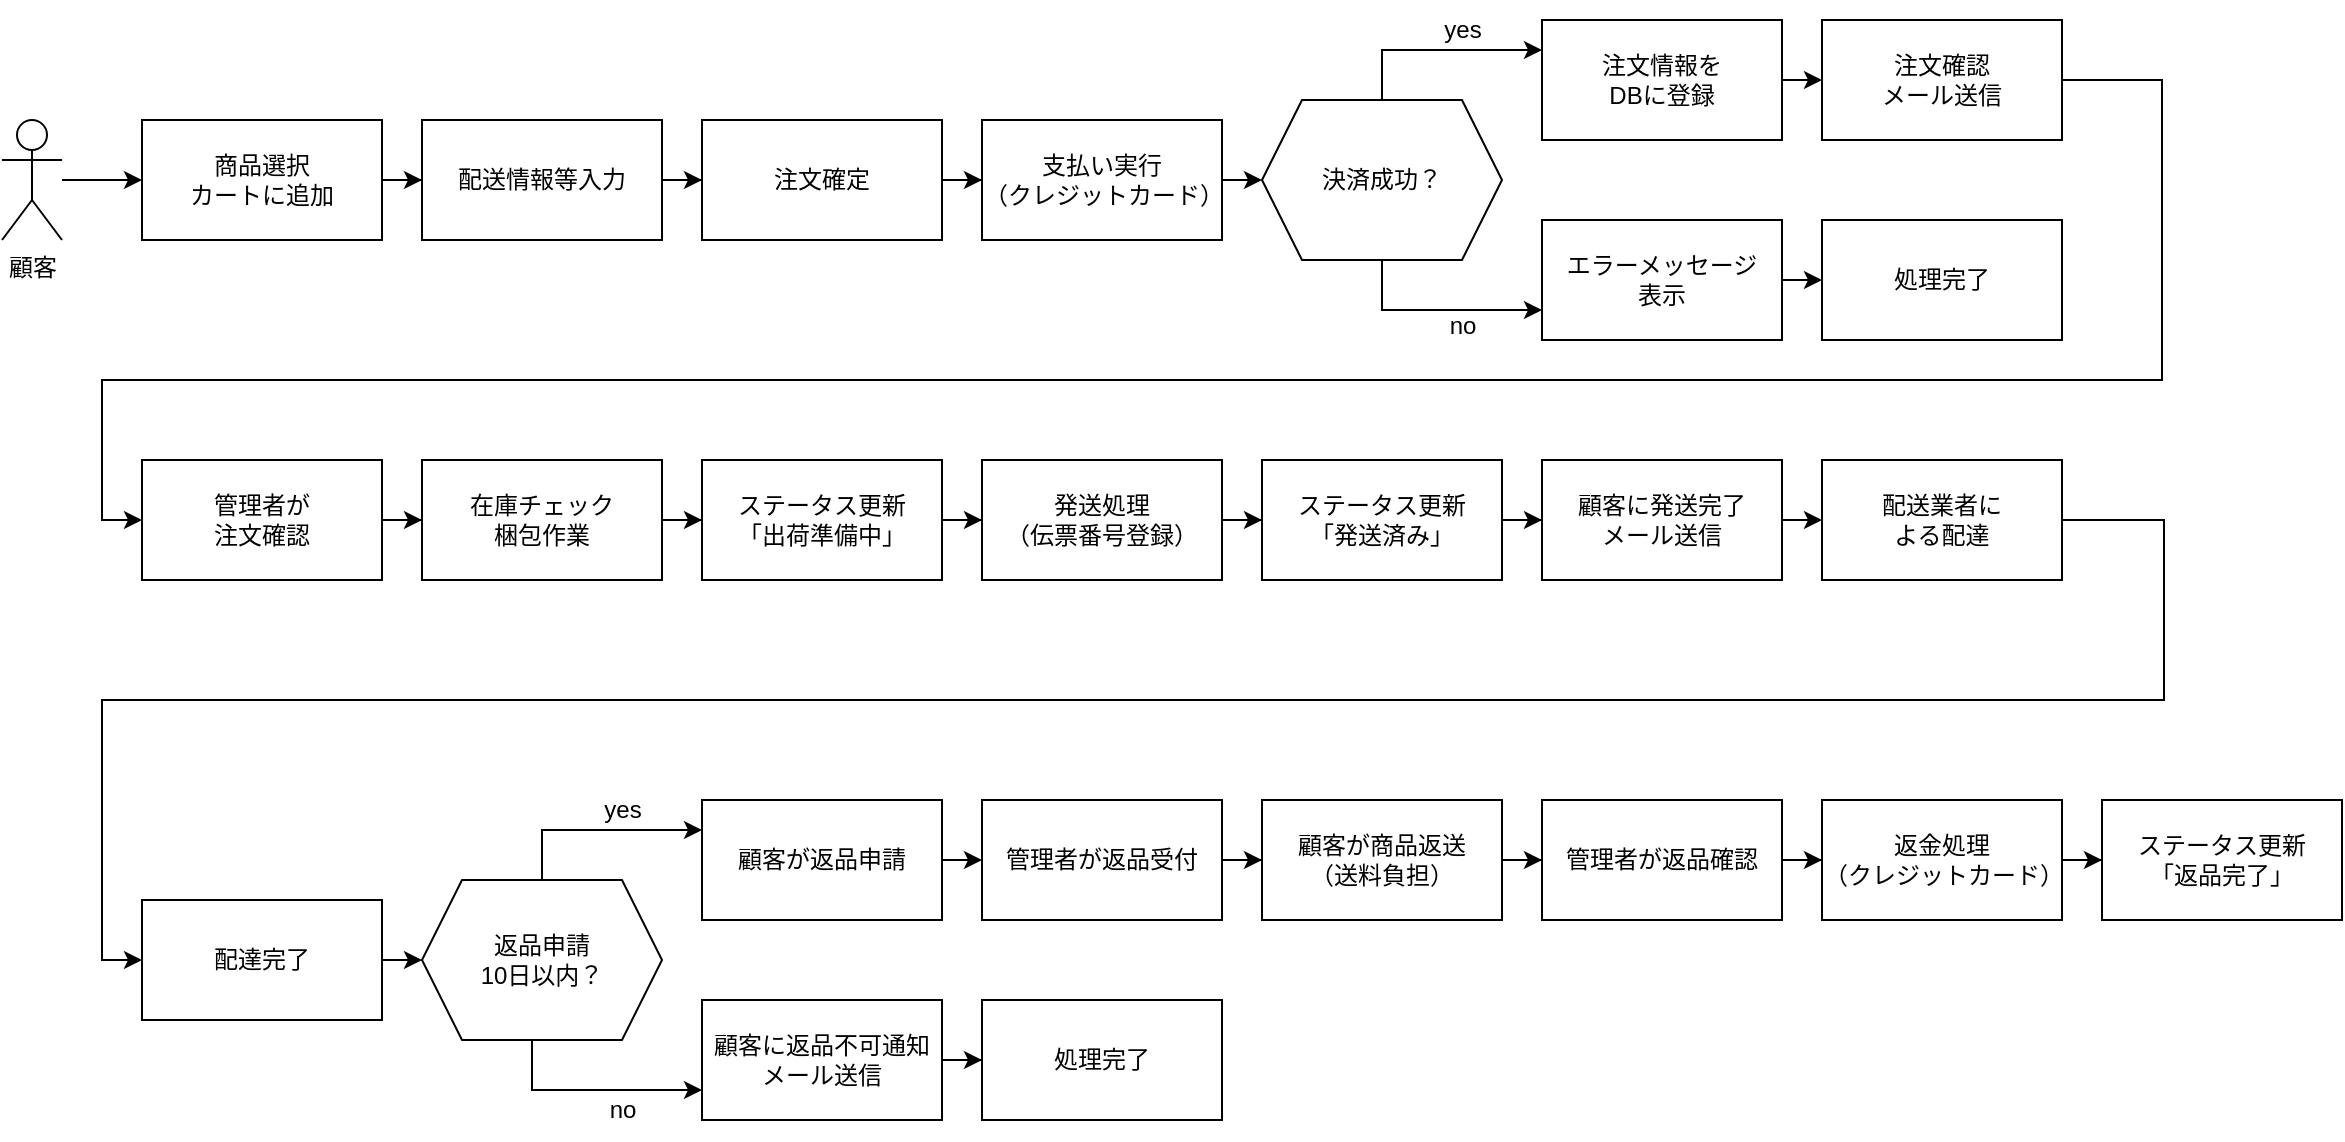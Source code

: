 <mxfile version="28.2.5">
  <diagram name="ページ1" id="nxR9lpzSVGFlM5cRDV6Y">
    <mxGraphModel dx="1455" dy="541" grid="1" gridSize="10" guides="1" tooltips="1" connect="1" arrows="1" fold="1" page="1" pageScale="1" pageWidth="1200" pageHeight="1600" math="0" shadow="0">
      <root>
        <mxCell id="0" />
        <mxCell id="1" parent="0" />
        <mxCell id="PkmGrTC4i7uRgXSUsqou-3" style="edgeStyle=orthogonalEdgeStyle;rounded=0;orthogonalLoop=1;jettySize=auto;html=1;entryX=0;entryY=0.5;entryDx=0;entryDy=0;" parent="1" source="PkmGrTC4i7uRgXSUsqou-1" target="PkmGrTC4i7uRgXSUsqou-2" edge="1">
          <mxGeometry relative="1" as="geometry" />
        </mxCell>
        <mxCell id="PkmGrTC4i7uRgXSUsqou-1" value="顧客" style="shape=umlActor;verticalLabelPosition=bottom;verticalAlign=top;html=1;outlineConnect=0;" parent="1" vertex="1">
          <mxGeometry x="15" y="80" width="30" height="60" as="geometry" />
        </mxCell>
        <mxCell id="PkmGrTC4i7uRgXSUsqou-5" style="edgeStyle=orthogonalEdgeStyle;rounded=0;orthogonalLoop=1;jettySize=auto;html=1;entryX=0;entryY=0.5;entryDx=0;entryDy=0;" parent="1" source="PkmGrTC4i7uRgXSUsqou-2" target="PkmGrTC4i7uRgXSUsqou-4" edge="1">
          <mxGeometry relative="1" as="geometry" />
        </mxCell>
        <mxCell id="PkmGrTC4i7uRgXSUsqou-2" value="商品選択&lt;div&gt;カートに追加&lt;/div&gt;" style="rounded=0;whiteSpace=wrap;html=1;" parent="1" vertex="1">
          <mxGeometry x="85" y="80" width="120" height="60" as="geometry" />
        </mxCell>
        <mxCell id="PkmGrTC4i7uRgXSUsqou-7" style="edgeStyle=orthogonalEdgeStyle;rounded=0;orthogonalLoop=1;jettySize=auto;html=1;entryX=0;entryY=0.5;entryDx=0;entryDy=0;" parent="1" source="PkmGrTC4i7uRgXSUsqou-4" target="PkmGrTC4i7uRgXSUsqou-6" edge="1">
          <mxGeometry relative="1" as="geometry" />
        </mxCell>
        <mxCell id="PkmGrTC4i7uRgXSUsqou-4" value="配送情報等入力" style="rounded=0;whiteSpace=wrap;html=1;" parent="1" vertex="1">
          <mxGeometry x="225" y="80" width="120" height="60" as="geometry" />
        </mxCell>
        <mxCell id="PkmGrTC4i7uRgXSUsqou-9" style="edgeStyle=orthogonalEdgeStyle;rounded=0;orthogonalLoop=1;jettySize=auto;html=1;entryX=0;entryY=0.5;entryDx=0;entryDy=0;" parent="1" source="PkmGrTC4i7uRgXSUsqou-6" target="PkmGrTC4i7uRgXSUsqou-8" edge="1">
          <mxGeometry relative="1" as="geometry" />
        </mxCell>
        <mxCell id="PkmGrTC4i7uRgXSUsqou-6" value="注文確定" style="rounded=0;whiteSpace=wrap;html=1;" parent="1" vertex="1">
          <mxGeometry x="365" y="80" width="120" height="60" as="geometry" />
        </mxCell>
        <mxCell id="PkmGrTC4i7uRgXSUsqou-14" style="edgeStyle=orthogonalEdgeStyle;rounded=0;orthogonalLoop=1;jettySize=auto;html=1;exitX=1;exitY=0.5;exitDx=0;exitDy=0;entryX=0;entryY=0.5;entryDx=0;entryDy=0;" parent="1" source="PkmGrTC4i7uRgXSUsqou-8" target="PkmGrTC4i7uRgXSUsqou-11" edge="1">
          <mxGeometry relative="1" as="geometry" />
        </mxCell>
        <mxCell id="PkmGrTC4i7uRgXSUsqou-8" value="支払い実行&lt;div&gt;（クレジットカード）&lt;/div&gt;" style="rounded=0;whiteSpace=wrap;html=1;" parent="1" vertex="1">
          <mxGeometry x="505" y="80" width="120" height="60" as="geometry" />
        </mxCell>
        <mxCell id="PkmGrTC4i7uRgXSUsqou-16" style="edgeStyle=orthogonalEdgeStyle;rounded=0;orthogonalLoop=1;jettySize=auto;html=1;exitX=0.5;exitY=0;exitDx=0;exitDy=0;entryX=0;entryY=0.25;entryDx=0;entryDy=0;" parent="1" source="PkmGrTC4i7uRgXSUsqou-11" target="PkmGrTC4i7uRgXSUsqou-12" edge="1">
          <mxGeometry relative="1" as="geometry" />
        </mxCell>
        <mxCell id="PkmGrTC4i7uRgXSUsqou-11" value="決済成功？" style="shape=hexagon;perimeter=hexagonPerimeter2;whiteSpace=wrap;html=1;fixedSize=1;" parent="1" vertex="1">
          <mxGeometry x="645" y="70" width="120" height="80" as="geometry" />
        </mxCell>
        <mxCell id="PkmGrTC4i7uRgXSUsqou-23" style="edgeStyle=orthogonalEdgeStyle;rounded=0;orthogonalLoop=1;jettySize=auto;html=1;exitX=1;exitY=0.5;exitDx=0;exitDy=0;entryX=0;entryY=0.5;entryDx=0;entryDy=0;" parent="1" source="PkmGrTC4i7uRgXSUsqou-12" target="PkmGrTC4i7uRgXSUsqou-22" edge="1">
          <mxGeometry relative="1" as="geometry" />
        </mxCell>
        <mxCell id="PkmGrTC4i7uRgXSUsqou-12" value="注文情報を&lt;div&gt;DBに登録&lt;/div&gt;" style="rounded=0;whiteSpace=wrap;html=1;" parent="1" vertex="1">
          <mxGeometry x="785" y="30" width="120" height="60" as="geometry" />
        </mxCell>
        <mxCell id="PkmGrTC4i7uRgXSUsqou-67" style="edgeStyle=orthogonalEdgeStyle;rounded=0;orthogonalLoop=1;jettySize=auto;html=1;exitX=1;exitY=0.5;exitDx=0;exitDy=0;entryX=0;entryY=0.5;entryDx=0;entryDy=0;" parent="1" source="PkmGrTC4i7uRgXSUsqou-13" target="PkmGrTC4i7uRgXSUsqou-65" edge="1">
          <mxGeometry relative="1" as="geometry" />
        </mxCell>
        <mxCell id="PkmGrTC4i7uRgXSUsqou-13" value="エラーメッセージ&lt;div&gt;表示&lt;/div&gt;" style="rounded=0;whiteSpace=wrap;html=1;" parent="1" vertex="1">
          <mxGeometry x="785" y="130" width="120" height="60" as="geometry" />
        </mxCell>
        <mxCell id="PkmGrTC4i7uRgXSUsqou-19" value="" style="endArrow=classic;html=1;rounded=0;exitX=0.5;exitY=1;exitDx=0;exitDy=0;entryX=0;entryY=0.75;entryDx=0;entryDy=0;" parent="1" source="PkmGrTC4i7uRgXSUsqou-11" target="PkmGrTC4i7uRgXSUsqou-13" edge="1">
          <mxGeometry width="50" height="50" relative="1" as="geometry">
            <mxPoint x="775" y="160" as="sourcePoint" />
            <mxPoint x="825" y="110" as="targetPoint" />
            <Array as="points">
              <mxPoint x="705" y="175" />
            </Array>
          </mxGeometry>
        </mxCell>
        <mxCell id="PkmGrTC4i7uRgXSUsqou-20" value="yes" style="text;html=1;align=center;verticalAlign=middle;resizable=0;points=[];autosize=1;strokeColor=none;fillColor=none;" parent="1" vertex="1">
          <mxGeometry x="725" y="20" width="40" height="30" as="geometry" />
        </mxCell>
        <mxCell id="PkmGrTC4i7uRgXSUsqou-21" value="no" style="text;html=1;align=center;verticalAlign=middle;resizable=0;points=[];autosize=1;strokeColor=none;fillColor=none;" parent="1" vertex="1">
          <mxGeometry x="725" y="168" width="40" height="30" as="geometry" />
        </mxCell>
        <mxCell id="PkmGrTC4i7uRgXSUsqou-22" value="注文確認&lt;div&gt;メール送信&lt;/div&gt;" style="rounded=0;whiteSpace=wrap;html=1;" parent="1" vertex="1">
          <mxGeometry x="925" y="30" width="120" height="60" as="geometry" />
        </mxCell>
        <mxCell id="PkmGrTC4i7uRgXSUsqou-29" style="edgeStyle=orthogonalEdgeStyle;rounded=0;orthogonalLoop=1;jettySize=auto;html=1;entryX=0;entryY=0.5;entryDx=0;entryDy=0;" parent="1" source="PkmGrTC4i7uRgXSUsqou-24" target="PkmGrTC4i7uRgXSUsqou-28" edge="1">
          <mxGeometry relative="1" as="geometry" />
        </mxCell>
        <mxCell id="PkmGrTC4i7uRgXSUsqou-24" value="管理者が&lt;div&gt;注文確認&lt;/div&gt;" style="rounded=0;whiteSpace=wrap;html=1;" parent="1" vertex="1">
          <mxGeometry x="85" y="250" width="120" height="60" as="geometry" />
        </mxCell>
        <mxCell id="PkmGrTC4i7uRgXSUsqou-27" value="" style="endArrow=classic;html=1;rounded=0;exitX=1;exitY=0.5;exitDx=0;exitDy=0;entryX=0;entryY=0.5;entryDx=0;entryDy=0;" parent="1" source="PkmGrTC4i7uRgXSUsqou-22" target="PkmGrTC4i7uRgXSUsqou-24" edge="1">
          <mxGeometry width="50" height="50" relative="1" as="geometry">
            <mxPoint x="775" y="250" as="sourcePoint" />
            <mxPoint x="65" y="340" as="targetPoint" />
            <Array as="points">
              <mxPoint x="1095" y="60" />
              <mxPoint x="1095" y="210" />
              <mxPoint x="465" y="210" />
              <mxPoint x="65" y="210" />
              <mxPoint x="65" y="280" />
            </Array>
          </mxGeometry>
        </mxCell>
        <mxCell id="PkmGrTC4i7uRgXSUsqou-31" style="edgeStyle=orthogonalEdgeStyle;rounded=0;orthogonalLoop=1;jettySize=auto;html=1;entryX=0;entryY=0.5;entryDx=0;entryDy=0;" parent="1" source="PkmGrTC4i7uRgXSUsqou-28" target="PkmGrTC4i7uRgXSUsqou-30" edge="1">
          <mxGeometry relative="1" as="geometry" />
        </mxCell>
        <mxCell id="PkmGrTC4i7uRgXSUsqou-28" value="在庫チェック&lt;div&gt;梱包作業&lt;/div&gt;" style="rounded=0;whiteSpace=wrap;html=1;" parent="1" vertex="1">
          <mxGeometry x="225" y="250" width="120" height="60" as="geometry" />
        </mxCell>
        <mxCell id="PkmGrTC4i7uRgXSUsqou-33" style="edgeStyle=orthogonalEdgeStyle;rounded=0;orthogonalLoop=1;jettySize=auto;html=1;entryX=0;entryY=0.5;entryDx=0;entryDy=0;" parent="1" source="PkmGrTC4i7uRgXSUsqou-30" target="PkmGrTC4i7uRgXSUsqou-32" edge="1">
          <mxGeometry relative="1" as="geometry" />
        </mxCell>
        <mxCell id="PkmGrTC4i7uRgXSUsqou-30" value="ステータス更新&lt;div&gt;「出荷準備中」&lt;/div&gt;" style="rounded=0;whiteSpace=wrap;html=1;" parent="1" vertex="1">
          <mxGeometry x="365" y="250" width="120" height="60" as="geometry" />
        </mxCell>
        <mxCell id="PkmGrTC4i7uRgXSUsqou-35" style="edgeStyle=orthogonalEdgeStyle;rounded=0;orthogonalLoop=1;jettySize=auto;html=1;entryX=0;entryY=0.5;entryDx=0;entryDy=0;" parent="1" source="PkmGrTC4i7uRgXSUsqou-32" target="PkmGrTC4i7uRgXSUsqou-34" edge="1">
          <mxGeometry relative="1" as="geometry" />
        </mxCell>
        <mxCell id="PkmGrTC4i7uRgXSUsqou-32" value="発送処理&lt;div&gt;（伝票番号登録）&lt;/div&gt;" style="rounded=0;whiteSpace=wrap;html=1;" parent="1" vertex="1">
          <mxGeometry x="505" y="250" width="120" height="60" as="geometry" />
        </mxCell>
        <mxCell id="PkmGrTC4i7uRgXSUsqou-37" style="edgeStyle=orthogonalEdgeStyle;rounded=0;orthogonalLoop=1;jettySize=auto;html=1;entryX=0;entryY=0.5;entryDx=0;entryDy=0;" parent="1" source="PkmGrTC4i7uRgXSUsqou-34" target="PkmGrTC4i7uRgXSUsqou-36" edge="1">
          <mxGeometry relative="1" as="geometry" />
        </mxCell>
        <mxCell id="PkmGrTC4i7uRgXSUsqou-34" value="ステータス更新&lt;div&gt;「発送済み」&lt;/div&gt;" style="rounded=0;whiteSpace=wrap;html=1;" parent="1" vertex="1">
          <mxGeometry x="645" y="250" width="120" height="60" as="geometry" />
        </mxCell>
        <mxCell id="PkmGrTC4i7uRgXSUsqou-39" style="edgeStyle=orthogonalEdgeStyle;rounded=0;orthogonalLoop=1;jettySize=auto;html=1;exitX=1;exitY=0.5;exitDx=0;exitDy=0;entryX=0;entryY=0.5;entryDx=0;entryDy=0;" parent="1" source="PkmGrTC4i7uRgXSUsqou-36" target="PkmGrTC4i7uRgXSUsqou-38" edge="1">
          <mxGeometry relative="1" as="geometry" />
        </mxCell>
        <mxCell id="PkmGrTC4i7uRgXSUsqou-36" value="顧客に発送完了&lt;div&gt;メール送信&lt;/div&gt;" style="rounded=0;whiteSpace=wrap;html=1;" parent="1" vertex="1">
          <mxGeometry x="785" y="250" width="120" height="60" as="geometry" />
        </mxCell>
        <mxCell id="PkmGrTC4i7uRgXSUsqou-41" style="edgeStyle=orthogonalEdgeStyle;rounded=0;orthogonalLoop=1;jettySize=auto;html=1;exitX=1;exitY=0.5;exitDx=0;exitDy=0;entryX=0;entryY=0.5;entryDx=0;entryDy=0;" parent="1" target="PkmGrTC4i7uRgXSUsqou-40" edge="1">
          <mxGeometry relative="1" as="geometry">
            <mxPoint x="65" y="460" as="targetPoint" />
            <mxPoint x="1045" y="280" as="sourcePoint" />
            <Array as="points">
              <mxPoint x="1096" y="280" />
              <mxPoint x="1096" y="370" />
              <mxPoint x="65" y="370" />
              <mxPoint x="65" y="500" />
            </Array>
          </mxGeometry>
        </mxCell>
        <mxCell id="PkmGrTC4i7uRgXSUsqou-38" value="配送業者に&lt;div&gt;よる配達&lt;/div&gt;" style="rounded=0;whiteSpace=wrap;html=1;" parent="1" vertex="1">
          <mxGeometry x="925" y="250" width="120" height="60" as="geometry" />
        </mxCell>
        <mxCell id="PkmGrTC4i7uRgXSUsqou-43" style="edgeStyle=orthogonalEdgeStyle;rounded=0;orthogonalLoop=1;jettySize=auto;html=1;exitX=1;exitY=0.5;exitDx=0;exitDy=0;entryX=0;entryY=0.5;entryDx=0;entryDy=0;" parent="1" source="PkmGrTC4i7uRgXSUsqou-40" target="PkmGrTC4i7uRgXSUsqou-42" edge="1">
          <mxGeometry relative="1" as="geometry" />
        </mxCell>
        <mxCell id="PkmGrTC4i7uRgXSUsqou-40" value="配達完了" style="rounded=0;whiteSpace=wrap;html=1;" parent="1" vertex="1">
          <mxGeometry x="85" y="470" width="120" height="60" as="geometry" />
        </mxCell>
        <mxCell id="PkmGrTC4i7uRgXSUsqou-46" style="edgeStyle=orthogonalEdgeStyle;rounded=0;orthogonalLoop=1;jettySize=auto;html=1;exitX=0.5;exitY=0;exitDx=0;exitDy=0;entryX=0;entryY=0.25;entryDx=0;entryDy=0;" parent="1" source="PkmGrTC4i7uRgXSUsqou-42" target="PkmGrTC4i7uRgXSUsqou-44" edge="1">
          <mxGeometry relative="1" as="geometry">
            <mxPoint x="285" y="410" as="targetPoint" />
          </mxGeometry>
        </mxCell>
        <mxCell id="PkmGrTC4i7uRgXSUsqou-63" style="edgeStyle=orthogonalEdgeStyle;rounded=0;orthogonalLoop=1;jettySize=auto;html=1;entryX=0;entryY=0.75;entryDx=0;entryDy=0;" parent="1" source="PkmGrTC4i7uRgXSUsqou-42" target="PkmGrTC4i7uRgXSUsqou-61" edge="1">
          <mxGeometry relative="1" as="geometry">
            <mxPoint x="290" y="620" as="targetPoint" />
            <Array as="points">
              <mxPoint x="280" y="565" />
            </Array>
          </mxGeometry>
        </mxCell>
        <mxCell id="PkmGrTC4i7uRgXSUsqou-42" value="返品申請&lt;div&gt;10日以内？&lt;/div&gt;" style="shape=hexagon;perimeter=hexagonPerimeter2;whiteSpace=wrap;html=1;fixedSize=1;" parent="1" vertex="1">
          <mxGeometry x="225" y="460" width="120" height="80" as="geometry" />
        </mxCell>
        <mxCell id="PkmGrTC4i7uRgXSUsqou-52" style="edgeStyle=orthogonalEdgeStyle;rounded=0;orthogonalLoop=1;jettySize=auto;html=1;exitX=1;exitY=0.5;exitDx=0;exitDy=0;entryX=0;entryY=0.5;entryDx=0;entryDy=0;" parent="1" source="PkmGrTC4i7uRgXSUsqou-44" target="PkmGrTC4i7uRgXSUsqou-51" edge="1">
          <mxGeometry relative="1" as="geometry" />
        </mxCell>
        <mxCell id="PkmGrTC4i7uRgXSUsqou-44" value="顧客が返品申請" style="rounded=0;whiteSpace=wrap;html=1;" parent="1" vertex="1">
          <mxGeometry x="365" y="420" width="120" height="60" as="geometry" />
        </mxCell>
        <mxCell id="PkmGrTC4i7uRgXSUsqou-45" value="処理完了" style="rounded=0;whiteSpace=wrap;html=1;" parent="1" vertex="1">
          <mxGeometry x="505" y="520" width="120" height="60" as="geometry" />
        </mxCell>
        <mxCell id="PkmGrTC4i7uRgXSUsqou-49" value="yes" style="text;html=1;align=center;verticalAlign=middle;resizable=0;points=[];autosize=1;strokeColor=none;fillColor=none;" parent="1" vertex="1">
          <mxGeometry x="305" y="410" width="40" height="30" as="geometry" />
        </mxCell>
        <mxCell id="PkmGrTC4i7uRgXSUsqou-50" value="no" style="text;html=1;align=center;verticalAlign=middle;resizable=0;points=[];autosize=1;strokeColor=none;fillColor=none;" parent="1" vertex="1">
          <mxGeometry x="305" y="560" width="40" height="30" as="geometry" />
        </mxCell>
        <mxCell id="PkmGrTC4i7uRgXSUsqou-54" style="edgeStyle=orthogonalEdgeStyle;rounded=0;orthogonalLoop=1;jettySize=auto;html=1;entryX=0;entryY=0.5;entryDx=0;entryDy=0;" parent="1" source="PkmGrTC4i7uRgXSUsqou-51" target="PkmGrTC4i7uRgXSUsqou-53" edge="1">
          <mxGeometry relative="1" as="geometry" />
        </mxCell>
        <mxCell id="PkmGrTC4i7uRgXSUsqou-51" value="管理者が返品受付" style="rounded=0;whiteSpace=wrap;html=1;" parent="1" vertex="1">
          <mxGeometry x="505" y="420" width="120" height="60" as="geometry" />
        </mxCell>
        <mxCell id="PkmGrTC4i7uRgXSUsqou-56" style="edgeStyle=orthogonalEdgeStyle;rounded=0;orthogonalLoop=1;jettySize=auto;html=1;entryX=0;entryY=0.5;entryDx=0;entryDy=0;" parent="1" source="PkmGrTC4i7uRgXSUsqou-53" target="PkmGrTC4i7uRgXSUsqou-55" edge="1">
          <mxGeometry relative="1" as="geometry" />
        </mxCell>
        <mxCell id="PkmGrTC4i7uRgXSUsqou-53" value="顧客が商品返送&lt;div&gt;（送料負担）&lt;/div&gt;" style="rounded=0;whiteSpace=wrap;html=1;" parent="1" vertex="1">
          <mxGeometry x="645" y="420" width="120" height="60" as="geometry" />
        </mxCell>
        <mxCell id="PkmGrTC4i7uRgXSUsqou-58" style="edgeStyle=orthogonalEdgeStyle;rounded=0;orthogonalLoop=1;jettySize=auto;html=1;" parent="1" source="PkmGrTC4i7uRgXSUsqou-55" target="PkmGrTC4i7uRgXSUsqou-57" edge="1">
          <mxGeometry relative="1" as="geometry" />
        </mxCell>
        <mxCell id="PkmGrTC4i7uRgXSUsqou-55" value="管理者が返品確認" style="rounded=0;whiteSpace=wrap;html=1;" parent="1" vertex="1">
          <mxGeometry x="785" y="420" width="120" height="60" as="geometry" />
        </mxCell>
        <mxCell id="PkmGrTC4i7uRgXSUsqou-60" style="edgeStyle=orthogonalEdgeStyle;rounded=0;orthogonalLoop=1;jettySize=auto;html=1;entryX=0;entryY=0.5;entryDx=0;entryDy=0;" parent="1" source="PkmGrTC4i7uRgXSUsqou-57" target="PkmGrTC4i7uRgXSUsqou-59" edge="1">
          <mxGeometry relative="1" as="geometry" />
        </mxCell>
        <mxCell id="PkmGrTC4i7uRgXSUsqou-57" value="返金処理&lt;div&gt;（クレジットカード）&lt;/div&gt;" style="rounded=0;whiteSpace=wrap;html=1;" parent="1" vertex="1">
          <mxGeometry x="925" y="420" width="120" height="60" as="geometry" />
        </mxCell>
        <mxCell id="PkmGrTC4i7uRgXSUsqou-59" value="ステータス更新&lt;div&gt;「返品完了」&lt;/div&gt;" style="rounded=0;whiteSpace=wrap;html=1;" parent="1" vertex="1">
          <mxGeometry x="1065" y="420" width="120" height="60" as="geometry" />
        </mxCell>
        <mxCell id="PkmGrTC4i7uRgXSUsqou-64" style="edgeStyle=orthogonalEdgeStyle;rounded=0;orthogonalLoop=1;jettySize=auto;html=1;entryX=0;entryY=0.5;entryDx=0;entryDy=0;" parent="1" source="PkmGrTC4i7uRgXSUsqou-61" target="PkmGrTC4i7uRgXSUsqou-45" edge="1">
          <mxGeometry relative="1" as="geometry" />
        </mxCell>
        <mxCell id="PkmGrTC4i7uRgXSUsqou-61" value="顧客に&lt;span style=&quot;background-color: transparent; color: light-dark(rgb(0, 0, 0), rgb(255, 255, 255));&quot;&gt;返品不可通知&lt;/span&gt;&lt;div&gt;&lt;span style=&quot;background-color: transparent; color: light-dark(rgb(0, 0, 0), rgb(255, 255, 255));&quot;&gt;メール送信&lt;/span&gt;&lt;/div&gt;" style="rounded=0;whiteSpace=wrap;html=1;" parent="1" vertex="1">
          <mxGeometry x="365" y="520" width="120" height="60" as="geometry" />
        </mxCell>
        <mxCell id="PkmGrTC4i7uRgXSUsqou-65" value="処理完了" style="rounded=0;whiteSpace=wrap;html=1;" parent="1" vertex="1">
          <mxGeometry x="925" y="130" width="120" height="60" as="geometry" />
        </mxCell>
      </root>
    </mxGraphModel>
  </diagram>
</mxfile>
